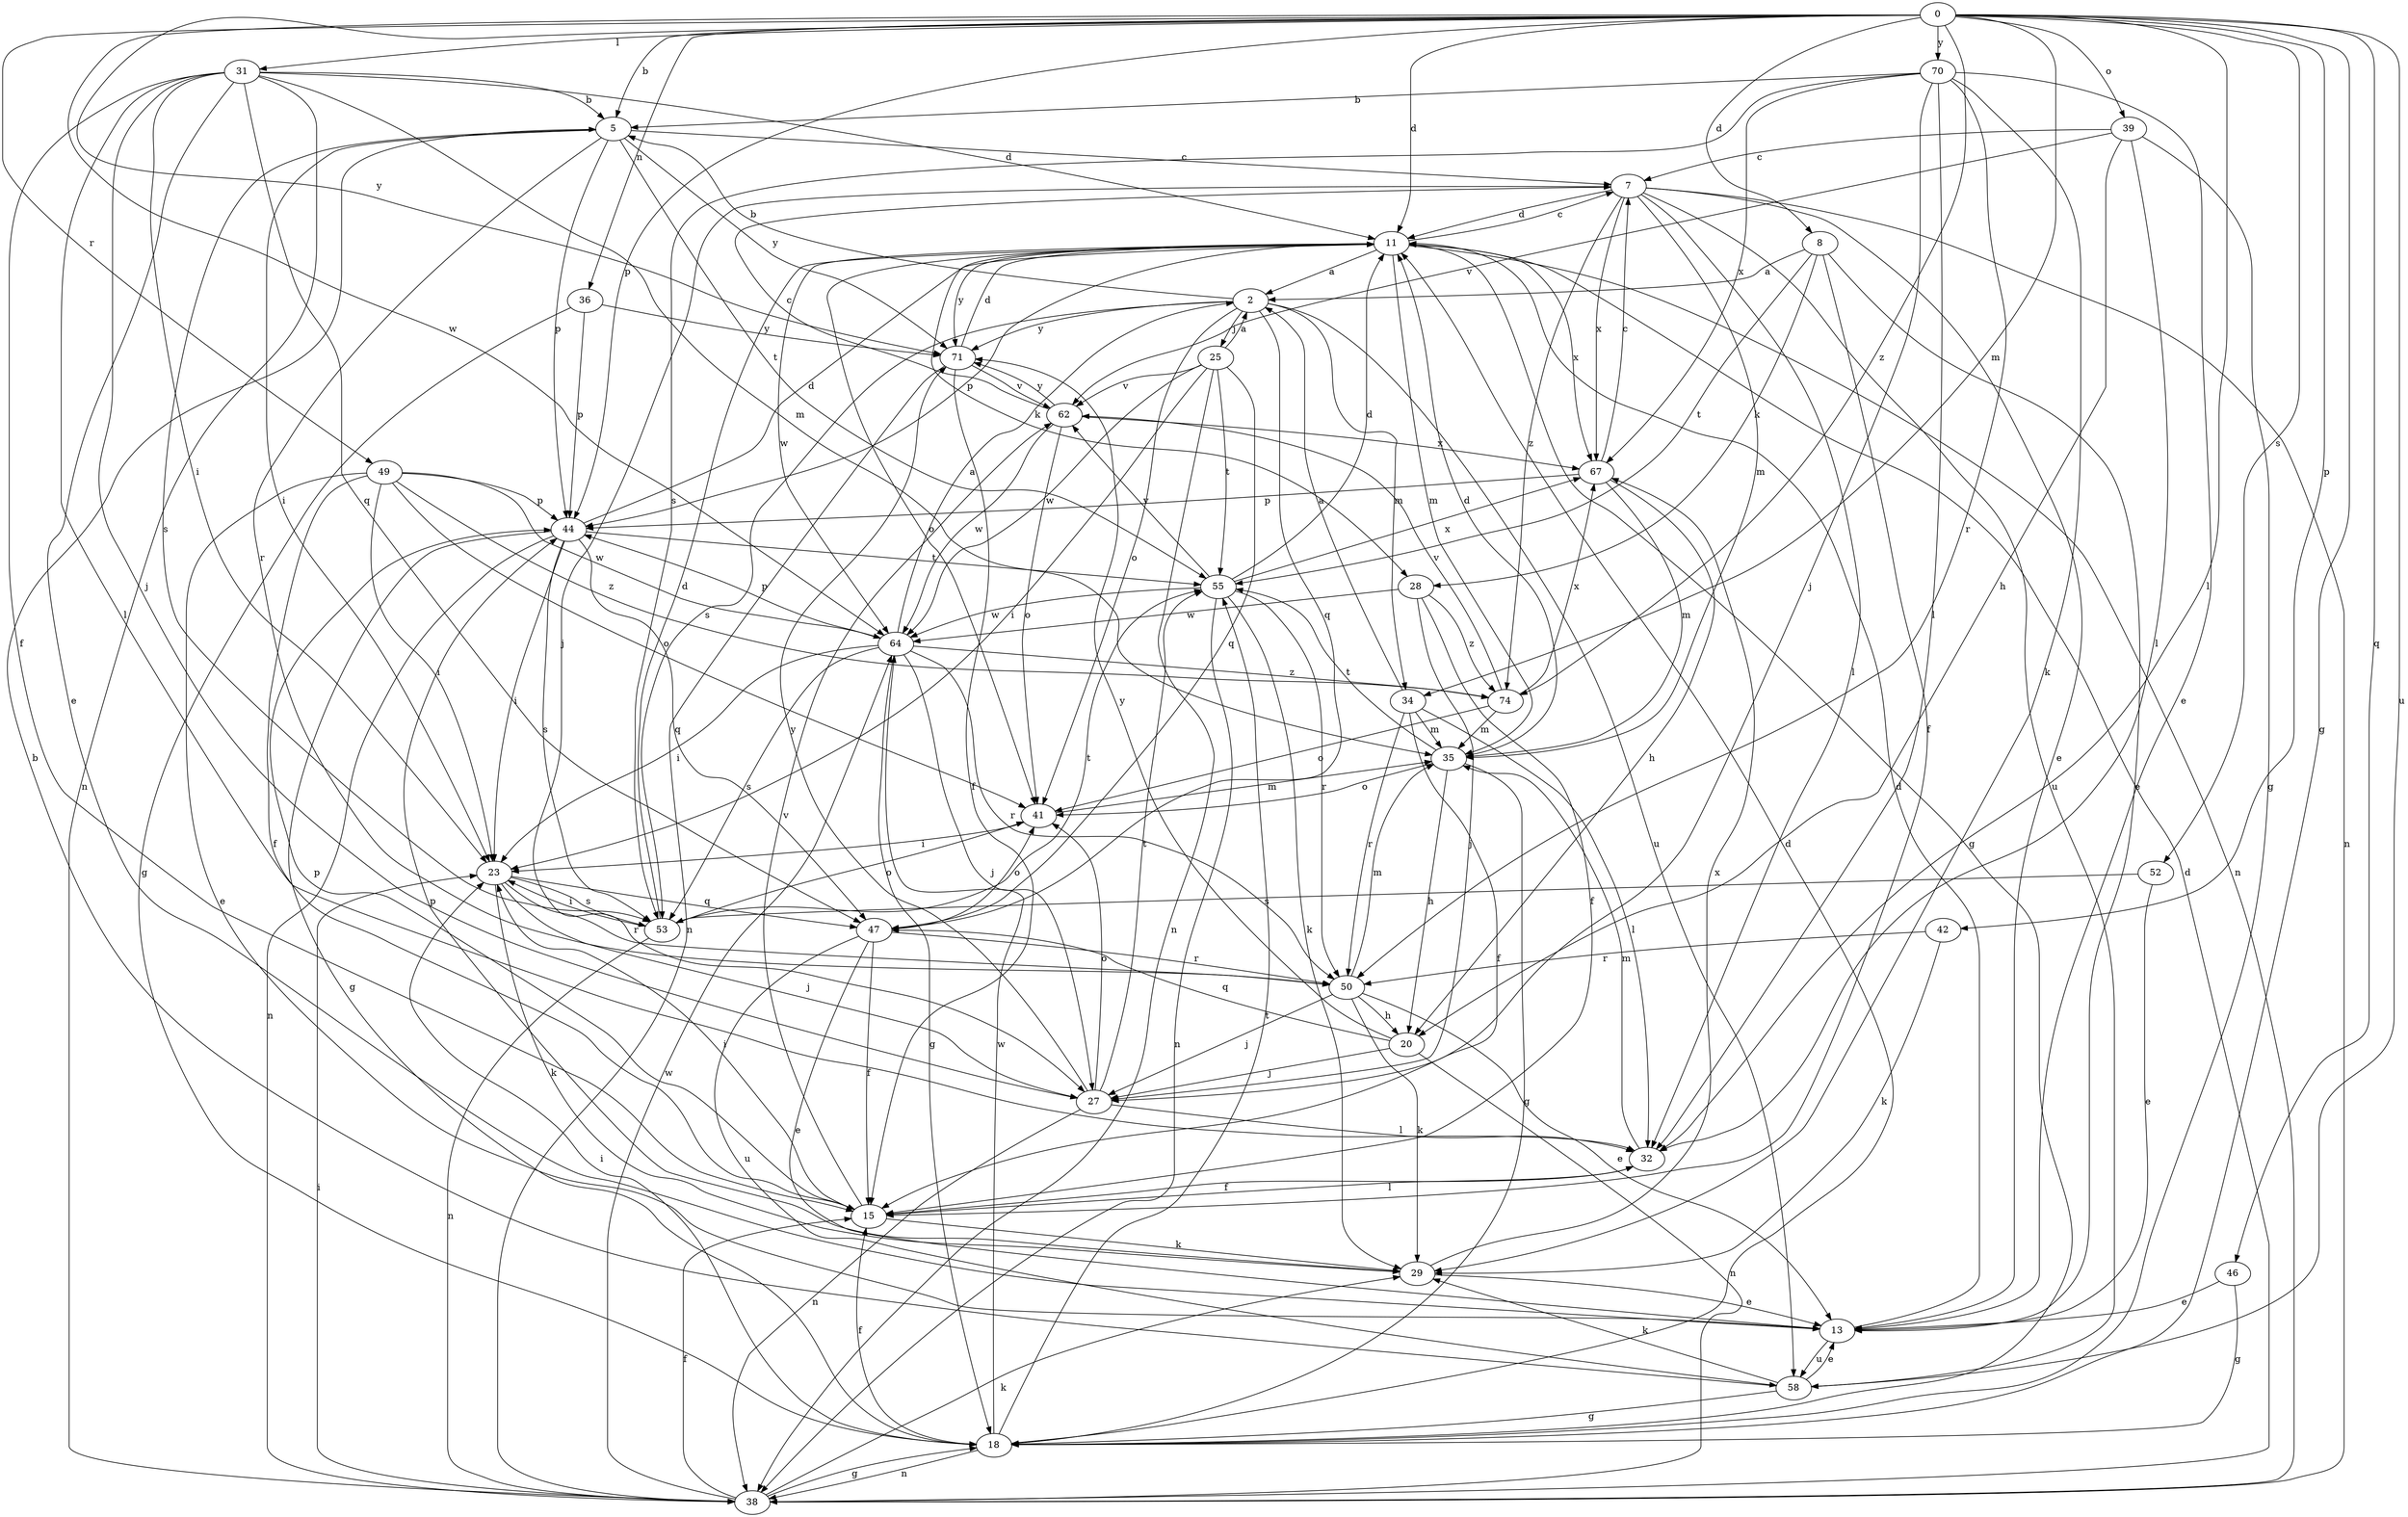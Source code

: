 strict digraph  {
0;
2;
5;
7;
8;
11;
13;
15;
18;
20;
23;
25;
27;
28;
29;
31;
32;
34;
35;
36;
38;
39;
41;
42;
44;
46;
47;
49;
50;
52;
53;
55;
58;
62;
64;
67;
70;
71;
74;
0 -> 5  [label=b];
0 -> 8  [label=d];
0 -> 11  [label=d];
0 -> 18  [label=g];
0 -> 31  [label=l];
0 -> 32  [label=l];
0 -> 34  [label=m];
0 -> 36  [label=n];
0 -> 39  [label=o];
0 -> 42  [label=p];
0 -> 44  [label=p];
0 -> 46  [label=q];
0 -> 49  [label=r];
0 -> 52  [label=s];
0 -> 58  [label=u];
0 -> 64  [label=w];
0 -> 70  [label=y];
0 -> 71  [label=y];
0 -> 74  [label=z];
2 -> 5  [label=b];
2 -> 25  [label=j];
2 -> 34  [label=m];
2 -> 41  [label=o];
2 -> 47  [label=q];
2 -> 53  [label=s];
2 -> 58  [label=u];
2 -> 71  [label=y];
5 -> 7  [label=c];
5 -> 23  [label=i];
5 -> 44  [label=p];
5 -> 50  [label=r];
5 -> 53  [label=s];
5 -> 55  [label=t];
5 -> 71  [label=y];
7 -> 11  [label=d];
7 -> 13  [label=e];
7 -> 27  [label=j];
7 -> 32  [label=l];
7 -> 35  [label=m];
7 -> 38  [label=n];
7 -> 58  [label=u];
7 -> 67  [label=x];
7 -> 74  [label=z];
8 -> 2  [label=a];
8 -> 13  [label=e];
8 -> 15  [label=f];
8 -> 28  [label=k];
8 -> 55  [label=t];
11 -> 2  [label=a];
11 -> 7  [label=c];
11 -> 18  [label=g];
11 -> 28  [label=k];
11 -> 35  [label=m];
11 -> 38  [label=n];
11 -> 41  [label=o];
11 -> 44  [label=p];
11 -> 64  [label=w];
11 -> 67  [label=x];
11 -> 71  [label=y];
13 -> 11  [label=d];
13 -> 58  [label=u];
15 -> 23  [label=i];
15 -> 29  [label=k];
15 -> 32  [label=l];
15 -> 44  [label=p];
15 -> 62  [label=v];
18 -> 11  [label=d];
18 -> 15  [label=f];
18 -> 23  [label=i];
18 -> 38  [label=n];
18 -> 55  [label=t];
18 -> 64  [label=w];
20 -> 27  [label=j];
20 -> 38  [label=n];
20 -> 47  [label=q];
20 -> 71  [label=y];
23 -> 27  [label=j];
23 -> 29  [label=k];
23 -> 47  [label=q];
23 -> 50  [label=r];
23 -> 53  [label=s];
25 -> 2  [label=a];
25 -> 23  [label=i];
25 -> 38  [label=n];
25 -> 47  [label=q];
25 -> 55  [label=t];
25 -> 62  [label=v];
25 -> 64  [label=w];
27 -> 32  [label=l];
27 -> 38  [label=n];
27 -> 41  [label=o];
27 -> 55  [label=t];
27 -> 71  [label=y];
28 -> 15  [label=f];
28 -> 27  [label=j];
28 -> 64  [label=w];
28 -> 74  [label=z];
29 -> 13  [label=e];
29 -> 44  [label=p];
29 -> 67  [label=x];
31 -> 5  [label=b];
31 -> 11  [label=d];
31 -> 13  [label=e];
31 -> 15  [label=f];
31 -> 23  [label=i];
31 -> 27  [label=j];
31 -> 32  [label=l];
31 -> 35  [label=m];
31 -> 38  [label=n];
31 -> 47  [label=q];
32 -> 15  [label=f];
32 -> 35  [label=m];
34 -> 2  [label=a];
34 -> 15  [label=f];
34 -> 32  [label=l];
34 -> 35  [label=m];
34 -> 50  [label=r];
35 -> 11  [label=d];
35 -> 18  [label=g];
35 -> 20  [label=h];
35 -> 41  [label=o];
35 -> 55  [label=t];
36 -> 18  [label=g];
36 -> 44  [label=p];
36 -> 71  [label=y];
38 -> 11  [label=d];
38 -> 15  [label=f];
38 -> 18  [label=g];
38 -> 23  [label=i];
38 -> 29  [label=k];
38 -> 64  [label=w];
39 -> 7  [label=c];
39 -> 18  [label=g];
39 -> 20  [label=h];
39 -> 32  [label=l];
39 -> 62  [label=v];
41 -> 23  [label=i];
41 -> 35  [label=m];
42 -> 29  [label=k];
42 -> 50  [label=r];
44 -> 11  [label=d];
44 -> 18  [label=g];
44 -> 23  [label=i];
44 -> 38  [label=n];
44 -> 47  [label=q];
44 -> 53  [label=s];
44 -> 55  [label=t];
46 -> 13  [label=e];
46 -> 18  [label=g];
47 -> 13  [label=e];
47 -> 15  [label=f];
47 -> 41  [label=o];
47 -> 50  [label=r];
47 -> 58  [label=u];
49 -> 13  [label=e];
49 -> 15  [label=f];
49 -> 23  [label=i];
49 -> 41  [label=o];
49 -> 44  [label=p];
49 -> 64  [label=w];
49 -> 74  [label=z];
50 -> 13  [label=e];
50 -> 20  [label=h];
50 -> 27  [label=j];
50 -> 29  [label=k];
50 -> 35  [label=m];
52 -> 13  [label=e];
52 -> 53  [label=s];
53 -> 11  [label=d];
53 -> 23  [label=i];
53 -> 38  [label=n];
53 -> 41  [label=o];
53 -> 55  [label=t];
55 -> 11  [label=d];
55 -> 29  [label=k];
55 -> 38  [label=n];
55 -> 50  [label=r];
55 -> 62  [label=v];
55 -> 64  [label=w];
55 -> 67  [label=x];
58 -> 5  [label=b];
58 -> 13  [label=e];
58 -> 18  [label=g];
58 -> 29  [label=k];
62 -> 7  [label=c];
62 -> 41  [label=o];
62 -> 64  [label=w];
62 -> 67  [label=x];
62 -> 71  [label=y];
64 -> 2  [label=a];
64 -> 18  [label=g];
64 -> 23  [label=i];
64 -> 27  [label=j];
64 -> 44  [label=p];
64 -> 50  [label=r];
64 -> 53  [label=s];
64 -> 74  [label=z];
67 -> 7  [label=c];
67 -> 20  [label=h];
67 -> 35  [label=m];
67 -> 44  [label=p];
70 -> 5  [label=b];
70 -> 13  [label=e];
70 -> 27  [label=j];
70 -> 29  [label=k];
70 -> 32  [label=l];
70 -> 50  [label=r];
70 -> 53  [label=s];
70 -> 67  [label=x];
71 -> 11  [label=d];
71 -> 15  [label=f];
71 -> 38  [label=n];
71 -> 62  [label=v];
74 -> 35  [label=m];
74 -> 41  [label=o];
74 -> 62  [label=v];
74 -> 67  [label=x];
}
